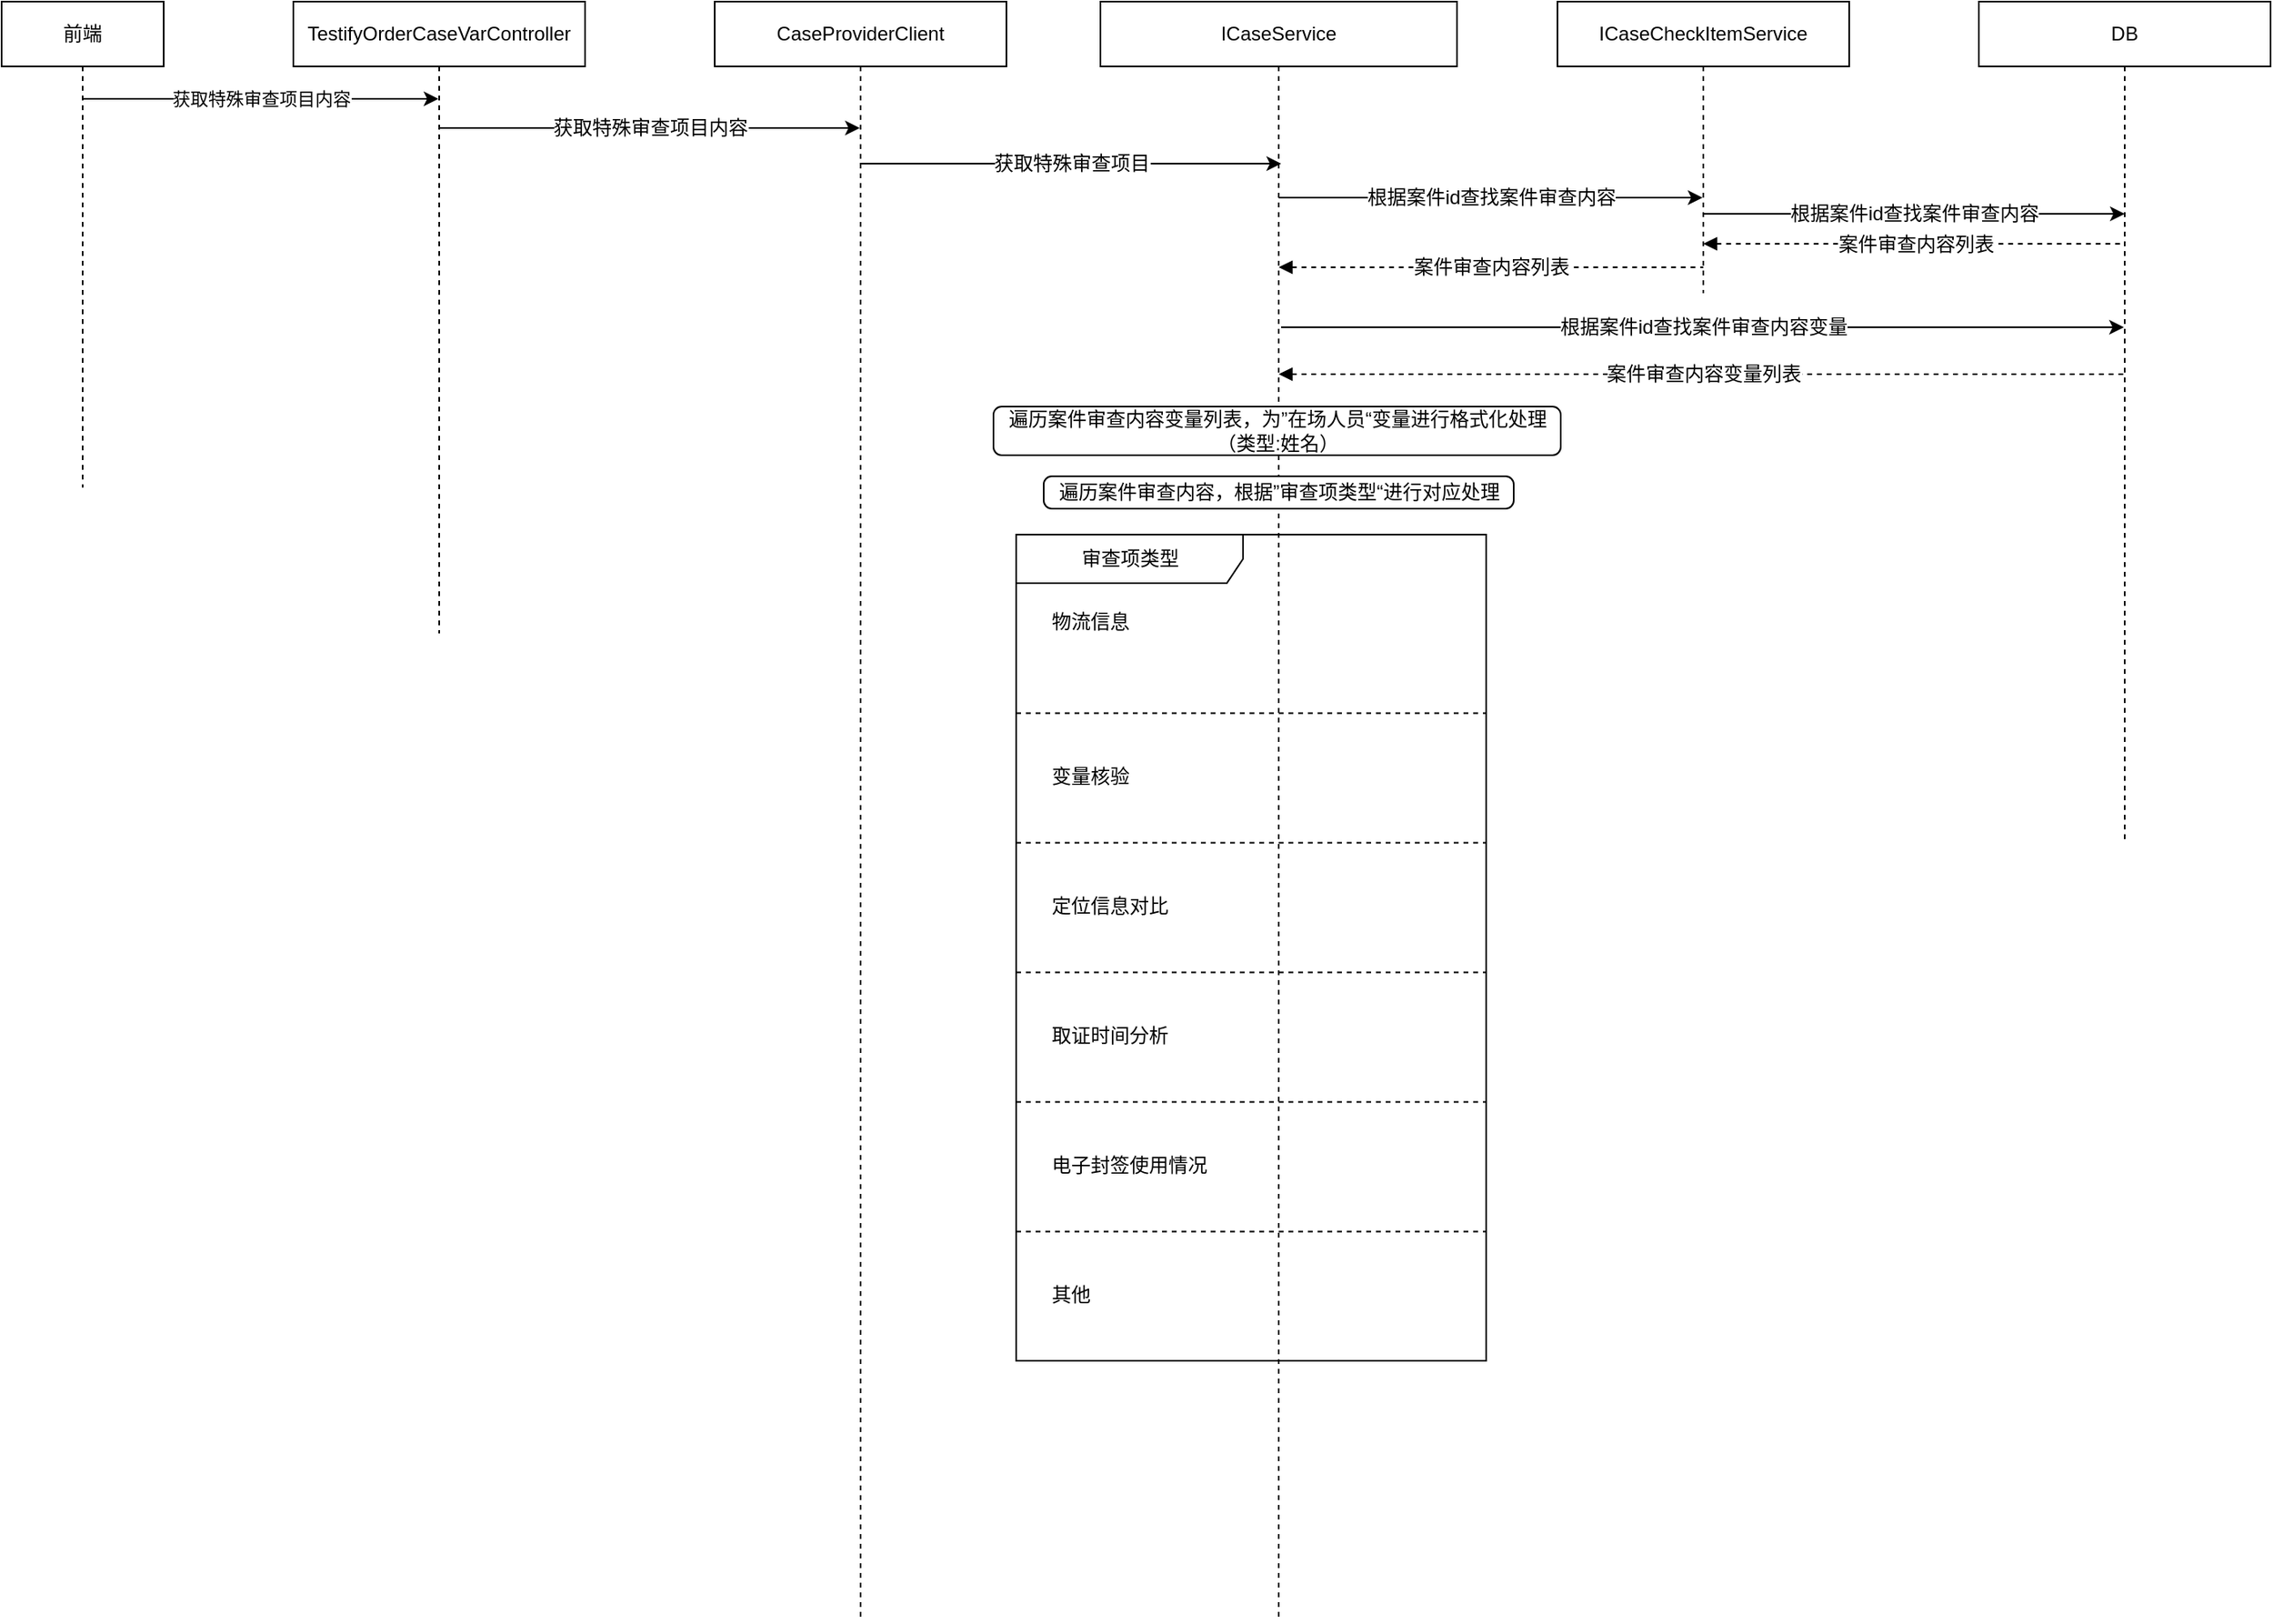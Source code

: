 <mxfile version="17.4.0" type="github"><diagram id="kIm8Qspef-nH8YUNg8Mn" name="第 1 页"><mxGraphModel dx="1422" dy="752" grid="1" gridSize="10" guides="1" tooltips="1" connect="1" arrows="1" fold="1" page="1" pageScale="1" pageWidth="827" pageHeight="1169" math="0" shadow="0"><root><mxCell id="0"/><mxCell id="1" parent="0"/><mxCell id="Da2MV8Sx2bREXACUdLs0-4" value="获取特殊审查项目内容" style="edgeStyle=orthogonalEdgeStyle;rounded=0;orthogonalLoop=1;jettySize=auto;html=1;" edge="1" parent="1"><mxGeometry relative="1" as="geometry"><mxPoint x="49.5" y="60" as="sourcePoint"/><mxPoint x="269.5" y="60" as="targetPoint"/></mxGeometry></mxCell><mxCell id="Da2MV8Sx2bREXACUdLs0-1" value="前端" style="shape=umlLifeline;perimeter=lifelinePerimeter;whiteSpace=wrap;html=1;container=1;collapsible=0;recursiveResize=0;outlineConnect=0;" vertex="1" parent="1"><mxGeometry width="100" height="300" as="geometry"/></mxCell><mxCell id="Da2MV8Sx2bREXACUdLs0-6" value="获取特殊审查项目内容" style="edgeStyle=orthogonalEdgeStyle;rounded=0;orthogonalLoop=1;jettySize=auto;html=1;fontFamily=Helvetica;fontSize=12;" edge="1" parent="1"><mxGeometry relative="1" as="geometry"><mxPoint x="269.5" y="78" as="sourcePoint"/><mxPoint x="529.5" y="78" as="targetPoint"/></mxGeometry></mxCell><mxCell id="Da2MV8Sx2bREXACUdLs0-3" value="&lt;pre style=&quot;background-color: rgb(255 , 255 , 255) ; color: rgb(8 , 8 , 8)&quot;&gt;&lt;font style=&quot;font-size: 12px&quot; face=&quot;Helvetica&quot;&gt;&lt;span style=&quot;color: #000000&quot;&gt;TestifyOrderCaseVarController&lt;/span&gt;&lt;/font&gt;&lt;/pre&gt;" style="shape=umlLifeline;perimeter=lifelinePerimeter;whiteSpace=wrap;html=1;container=1;collapsible=0;recursiveResize=0;outlineConnect=0;" vertex="1" parent="1"><mxGeometry x="180" width="180" height="390" as="geometry"/></mxCell><mxCell id="Da2MV8Sx2bREXACUdLs0-8" value="获取特殊审查项目" style="rounded=0;orthogonalLoop=1;jettySize=auto;html=1;fontFamily=Helvetica;fontSize=12;" edge="1" parent="1"><mxGeometry relative="1" as="geometry"><mxPoint x="529.5" y="100" as="sourcePoint"/><mxPoint x="789.5" y="100" as="targetPoint"/></mxGeometry></mxCell><mxCell id="Da2MV8Sx2bREXACUdLs0-5" value="CaseProviderClient" style="shape=umlLifeline;perimeter=lifelinePerimeter;whiteSpace=wrap;html=1;container=1;collapsible=0;recursiveResize=0;outlineConnect=0;" vertex="1" parent="1"><mxGeometry x="440" width="180" height="1000" as="geometry"/></mxCell><mxCell id="Da2MV8Sx2bREXACUdLs0-12" value="根据案件id查找案件审查内容" style="edgeStyle=none;rounded=0;orthogonalLoop=1;jettySize=auto;html=1;fontFamily=Helvetica;fontSize=12;" edge="1" parent="1" source="Da2MV8Sx2bREXACUdLs0-7"><mxGeometry relative="1" as="geometry"><mxPoint x="810" y="120" as="sourcePoint"/><mxPoint x="1049.5" y="121" as="targetPoint"/></mxGeometry></mxCell><mxCell id="Da2MV8Sx2bREXACUdLs0-7" value="ICaseService" style="shape=umlLifeline;perimeter=lifelinePerimeter;whiteSpace=wrap;html=1;container=1;collapsible=0;recursiveResize=0;outlineConnect=0;" vertex="1" parent="1"><mxGeometry x="678" width="220" height="1000" as="geometry"/></mxCell><mxCell id="Da2MV8Sx2bREXACUdLs0-10" value="ICaseCheckItemService" style="shape=umlLifeline;perimeter=lifelinePerimeter;whiteSpace=wrap;html=1;container=1;collapsible=0;recursiveResize=0;outlineConnect=0;" vertex="1" parent="1"><mxGeometry x="960" width="180" height="180" as="geometry"/></mxCell><mxCell id="Da2MV8Sx2bREXACUdLs0-13" value="案件审查内容列表" style="rounded=0;orthogonalLoop=1;jettySize=auto;html=1;fontFamily=Helvetica;fontSize=12;endArrow=none;endFill=0;startArrow=block;startFill=1;dashed=1;" edge="1" parent="Da2MV8Sx2bREXACUdLs0-10" source="Da2MV8Sx2bREXACUdLs0-7"><mxGeometry relative="1" as="geometry"><mxPoint x="-150" y="170" as="sourcePoint"/><mxPoint x="90" y="164" as="targetPoint"/></mxGeometry></mxCell><mxCell id="Da2MV8Sx2bREXACUdLs0-14" value="DB" style="shape=umlLifeline;perimeter=lifelinePerimeter;whiteSpace=wrap;html=1;container=1;collapsible=0;recursiveResize=0;outlineConnect=0;" vertex="1" parent="1"><mxGeometry x="1220" width="180" height="520" as="geometry"/></mxCell><mxCell id="Da2MV8Sx2bREXACUdLs0-17" value="根据案件id查找案件审查内容" style="edgeStyle=none;rounded=0;orthogonalLoop=1;jettySize=auto;html=1;fontFamily=Helvetica;fontSize=12;" edge="1" parent="Da2MV8Sx2bREXACUdLs0-14" source="Da2MV8Sx2bREXACUdLs0-10"><mxGeometry relative="1" as="geometry"><mxPoint x="-160" y="131" as="sourcePoint"/><mxPoint x="90" y="131" as="targetPoint"/></mxGeometry></mxCell><mxCell id="Da2MV8Sx2bREXACUdLs0-18" value="案件审查内容列表" style="edgeStyle=none;rounded=0;orthogonalLoop=1;jettySize=auto;html=1;fontFamily=Helvetica;fontSize=12;endArrow=none;endFill=0;startArrow=block;startFill=1;dashed=1;" edge="1" parent="Da2MV8Sx2bREXACUdLs0-14" source="Da2MV8Sx2bREXACUdLs0-10"><mxGeometry relative="1" as="geometry"><mxPoint x="-150" y="150" as="sourcePoint"/><mxPoint x="90.5" y="149.5" as="targetPoint"/><Array as="points"><mxPoint x="-29.5" y="149.5"/></Array></mxGeometry></mxCell><mxCell id="Da2MV8Sx2bREXACUdLs0-20" value="案件审查内容变量列表" style="edgeStyle=none;rounded=0;orthogonalLoop=1;jettySize=auto;html=1;fontFamily=Helvetica;fontSize=12;endArrow=none;endFill=0;startArrow=block;startFill=1;dashed=1;" edge="1" parent="Da2MV8Sx2bREXACUdLs0-14" source="Da2MV8Sx2bREXACUdLs0-7"><mxGeometry relative="1" as="geometry"><mxPoint x="-170" y="230" as="sourcePoint"/><mxPoint x="91" y="230" as="targetPoint"/><Array as="points"><mxPoint x="-29" y="230"/></Array></mxGeometry></mxCell><mxCell id="Da2MV8Sx2bREXACUdLs0-19" value="根据案件id查找案件审查内容变量" style="edgeStyle=none;rounded=0;orthogonalLoop=1;jettySize=auto;html=1;fontFamily=Helvetica;fontSize=12;" edge="1" parent="1"><mxGeometry relative="1" as="geometry"><mxPoint x="789.5" y="201" as="sourcePoint"/><mxPoint x="1309.5" y="201" as="targetPoint"/></mxGeometry></mxCell><mxCell id="Da2MV8Sx2bREXACUdLs0-22" value="遍历案件审查内容，根据”审查项类型“进行对应处理" style="html=1;align=center;verticalAlign=middle;rounded=1;absoluteArcSize=1;arcSize=10;dashed=0;fontFamily=Helvetica;fontSize=12;" vertex="1" parent="1"><mxGeometry x="643" y="293" width="290" height="20" as="geometry"/></mxCell><mxCell id="Da2MV8Sx2bREXACUdLs0-24" value="审查项类型" style="shape=umlFrame;tabWidth=110;tabHeight=30;tabPosition=left;html=1;boundedLbl=1;labelInHeader=1;width=140;height=30;fontFamily=Helvetica;fontSize=12;" vertex="1" parent="1"><mxGeometry x="626" y="329" width="290" height="510" as="geometry"/></mxCell><mxCell id="Da2MV8Sx2bREXACUdLs0-25" value="物流信息" style="text;fontFamily=Helvetica;fontSize=12;" vertex="1" parent="Da2MV8Sx2bREXACUdLs0-24"><mxGeometry width="100" height="20" relative="1" as="geometry"><mxPoint x="20" y="40" as="offset"/></mxGeometry></mxCell><mxCell id="Da2MV8Sx2bREXACUdLs0-26" value="变量核验" style="line;strokeWidth=1;dashed=1;labelPosition=center;verticalLabelPosition=bottom;align=left;verticalAlign=top;spacingLeft=20;spacingTop=15;fontFamily=Helvetica;fontSize=12;" vertex="1" parent="Da2MV8Sx2bREXACUdLs0-24"><mxGeometry y="100.001" width="290" height="20.4" as="geometry"/></mxCell><mxCell id="Da2MV8Sx2bREXACUdLs0-31" value="定位信息对比" style="line;strokeWidth=1;dashed=1;labelPosition=center;verticalLabelPosition=bottom;align=left;verticalAlign=top;spacingLeft=20;spacingTop=15;fontFamily=Helvetica;fontSize=12;" vertex="1" parent="Da2MV8Sx2bREXACUdLs0-24"><mxGeometry y="180.0" width="290" height="20.4" as="geometry"/></mxCell><mxCell id="Da2MV8Sx2bREXACUdLs0-32" value="取证时间分析" style="line;strokeWidth=1;dashed=1;labelPosition=center;verticalLabelPosition=bottom;align=left;verticalAlign=top;spacingLeft=20;spacingTop=15;fontFamily=Helvetica;fontSize=12;" vertex="1" parent="Da2MV8Sx2bREXACUdLs0-24"><mxGeometry y="259.998" width="290" height="20.4" as="geometry"/></mxCell><mxCell id="Da2MV8Sx2bREXACUdLs0-33" value="电子封签使用情况" style="line;strokeWidth=1;dashed=1;labelPosition=center;verticalLabelPosition=bottom;align=left;verticalAlign=top;spacingLeft=20;spacingTop=15;fontFamily=Helvetica;fontSize=12;" vertex="1" parent="Da2MV8Sx2bREXACUdLs0-24"><mxGeometry y="339.996" width="290" height="20.4" as="geometry"/></mxCell><mxCell id="Da2MV8Sx2bREXACUdLs0-34" value="其他" style="line;strokeWidth=1;dashed=1;labelPosition=center;verticalLabelPosition=bottom;align=left;verticalAlign=top;spacingLeft=20;spacingTop=15;fontFamily=Helvetica;fontSize=12;" vertex="1" parent="Da2MV8Sx2bREXACUdLs0-24"><mxGeometry y="420.003" width="290" height="20.4" as="geometry"/></mxCell><mxCell id="Da2MV8Sx2bREXACUdLs0-21" value="遍历案件审查内容变量列表，为”在场人员“变量进行格式化处理&lt;div&gt;（类型:姓名）&lt;br&gt;&lt;/div&gt;" style="html=1;align=center;verticalAlign=middle;rounded=1;absoluteArcSize=1;arcSize=10;dashed=0;fontFamily=Helvetica;fontSize=12;" vertex="1" parent="1"><mxGeometry x="612" y="250" width="350" height="30" as="geometry"/></mxCell></root></mxGraphModel></diagram></mxfile>
